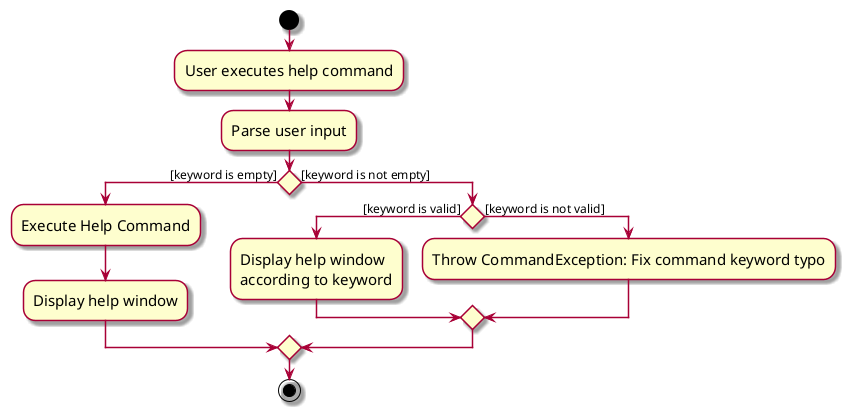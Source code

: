 @startuml
skin rose
skinparam ActivityFontSize 15
skinparam ArrowFontSize 12
start
:User executes help command;
:Parse user input;
if () then ([keyword is empty])
    :Execute Help Command;
    :Display help window;
else ([keyword is not empty])
if () then ([keyword is valid])
    :Display help window
    according to keyword;
else ([keyword is not valid])
    :Throw CommandException: Fix command keyword typo;
endif
endif
stop

@enduml
